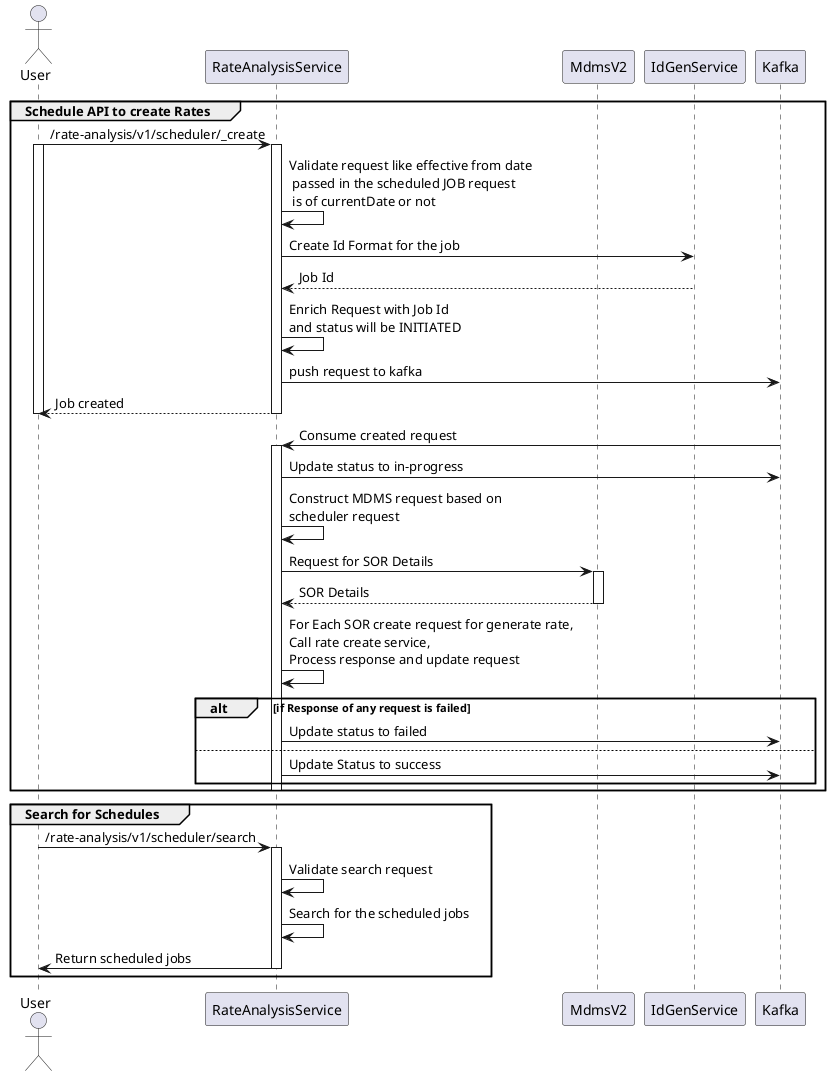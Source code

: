 @startuml job scheduler
actor User as User order 0
participant RateAnalysisService as RateAnalysisService order 1
participant MdmsV2 as MdmsV2 order 2
participant IdGenService as IdGenService order 3
participant Kafka as Kafka order 4

group Schedule API to create Rates
User -> RateAnalysisService : /rate-analysis/v1/scheduler/_create
activate RateAnalysisService
activate User
RateAnalysisService -> RateAnalysisService: Validate request like effective from date\n passed in the scheduled JOB request\n is of currentDate or not
RateAnalysisService-> IdGenService: Create Id Format for the job
IdGenService --> RateAnalysisService: Job Id
RateAnalysisService -> RateAnalysisService: Enrich Request with Job Id \nand status will be INITIATED
RateAnalysisService-> Kafka: push request to kafka
RateAnalysisService --> User: Job created
deactivate RateAnalysisService
deactivate User
Kafka -> RateAnalysisService: Consume created request
activate RateAnalysisService
RateAnalysisService -> Kafka: Update status to in-progress
RateAnalysisService -> RateAnalysisService: Construct MDMS request based on \nscheduler request
RateAnalysisService -> MdmsV2 : Request for SOR Details
activate MdmsV2
RateAnalysisService <-- MdmsV2: SOR Details
deactivate MdmsV2
'RateAnalysisService -> MdmsV2 : Validate SOR ids passed is present\n in syste/home/shailesh/egovernments/worksm or not
'RateAnalysisService -> MdmsV2: Validate SOR Composition is present or not
RateAnalysisService -> RateAnalysisService:  For Each SOR create request for generate rate, \nCall rate create service, \nProcess response and update request
alt if Response of any request is failed
    RateAnalysisService -> Kafka: Update status to failed
else
    RateAnalysisService-> Kafka: Update Status to success
end
deactivate RateAnalysisService
end

group Search for Schedules
activate User
User -> RateAnalysisService: /rate-analysis/v1/scheduler/search
activate RateAnalysisService
RateAnalysisService -> RateAnalysisService: Validate search request
RateAnalysisService -> RateAnalysisService: Search for the scheduled jobs
'RateAnalysisService-> RateAnalysisService: Logic to fetch the SOR's mapped in\n scheduled job
'RateAnalysisService-> MdmsV2: Fetch the rates of each SOR\n and check its effectiveFrom Date\n matches JOB scheduler effectiveFrom date\n then update the lineitems status accordingly
RateAnalysisService-> User: Return scheduled jobs
deactivate RateAnalysisService
deactivate User
end
@enduml